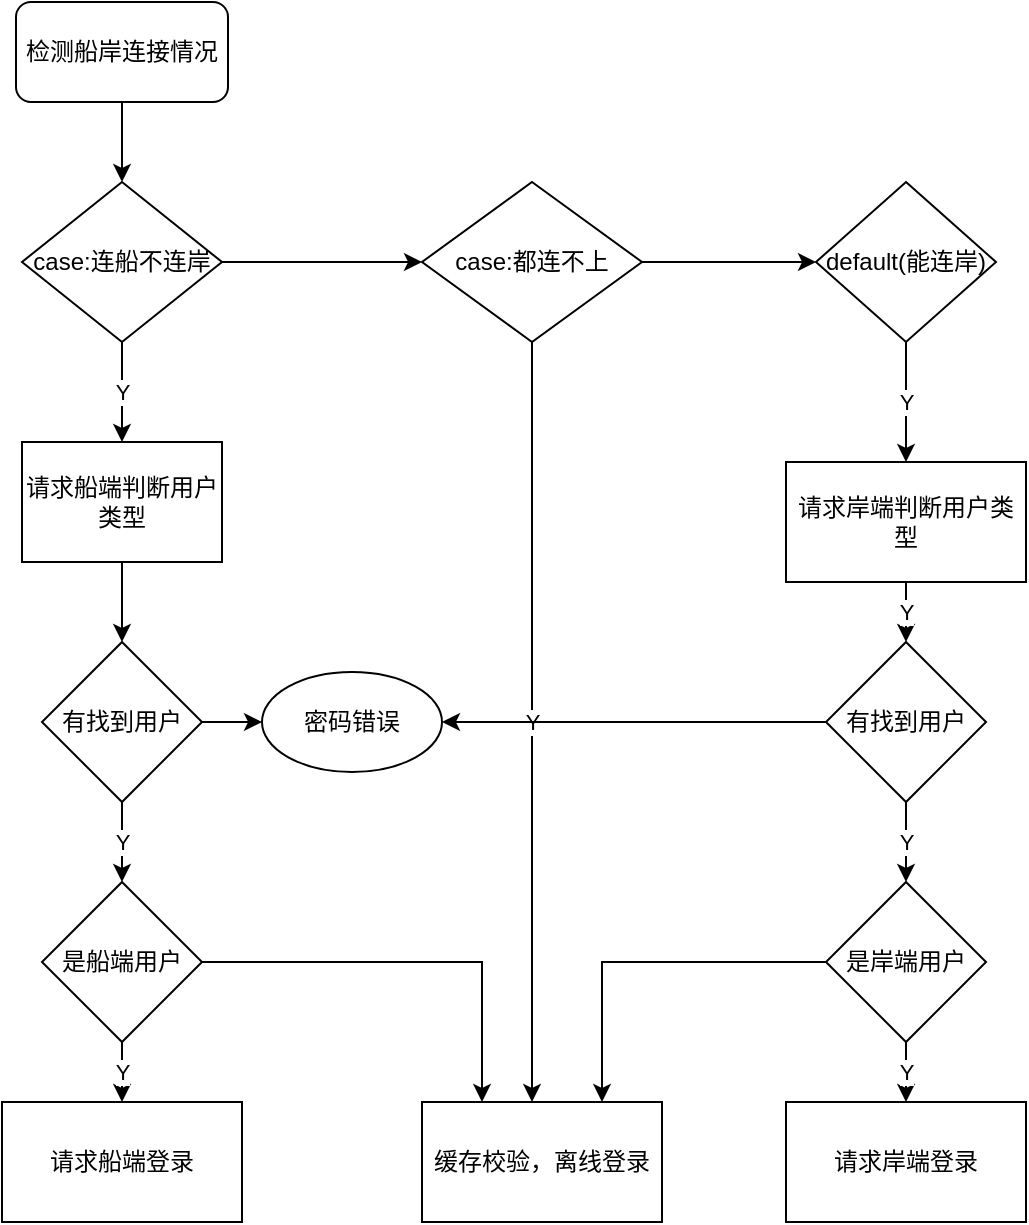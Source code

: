 <mxfile version="15.9.1" type="github">
  <diagram id="CRfr-3NjzyPq3J_ZaFha" name="Page-1">
    <mxGraphModel dx="1038" dy="1716" grid="1" gridSize="10" guides="1" tooltips="1" connect="1" arrows="1" fold="1" page="1" pageScale="1" pageWidth="827" pageHeight="1169" math="0" shadow="0">
      <root>
        <mxCell id="0" />
        <mxCell id="1" parent="0" />
        <mxCell id="58el3CB2n9Ru_PI74ucJ-8" style="edgeStyle=orthogonalEdgeStyle;rounded=0;orthogonalLoop=1;jettySize=auto;html=1;exitX=0.5;exitY=1;exitDx=0;exitDy=0;entryX=0.5;entryY=0;entryDx=0;entryDy=0;" edge="1" parent="1" source="58el3CB2n9Ru_PI74ucJ-2" target="58el3CB2n9Ru_PI74ucJ-3">
          <mxGeometry relative="1" as="geometry" />
        </mxCell>
        <mxCell id="58el3CB2n9Ru_PI74ucJ-2" value="检测船岸连接情况" style="rounded=1;whiteSpace=wrap;html=1;" vertex="1" parent="1">
          <mxGeometry x="167" y="-1110" width="106" height="50" as="geometry" />
        </mxCell>
        <mxCell id="58el3CB2n9Ru_PI74ucJ-6" style="edgeStyle=orthogonalEdgeStyle;rounded=0;orthogonalLoop=1;jettySize=auto;html=1;exitX=1;exitY=0.5;exitDx=0;exitDy=0;entryX=0;entryY=0.5;entryDx=0;entryDy=0;" edge="1" parent="1" source="58el3CB2n9Ru_PI74ucJ-3" target="58el3CB2n9Ru_PI74ucJ-4">
          <mxGeometry relative="1" as="geometry" />
        </mxCell>
        <mxCell id="58el3CB2n9Ru_PI74ucJ-9" value="Y&lt;br&gt;" style="edgeStyle=orthogonalEdgeStyle;rounded=0;orthogonalLoop=1;jettySize=auto;html=1;exitX=0.5;exitY=1;exitDx=0;exitDy=0;" edge="1" parent="1" source="58el3CB2n9Ru_PI74ucJ-3" target="58el3CB2n9Ru_PI74ucJ-10">
          <mxGeometry relative="1" as="geometry">
            <mxPoint x="220" y="-920" as="targetPoint" />
          </mxGeometry>
        </mxCell>
        <mxCell id="58el3CB2n9Ru_PI74ucJ-3" value="case:连船不连岸" style="rhombus;whiteSpace=wrap;html=1;" vertex="1" parent="1">
          <mxGeometry x="170" y="-1020" width="100" height="80" as="geometry" />
        </mxCell>
        <mxCell id="58el3CB2n9Ru_PI74ucJ-7" style="edgeStyle=orthogonalEdgeStyle;rounded=0;orthogonalLoop=1;jettySize=auto;html=1;exitX=1;exitY=0.5;exitDx=0;exitDy=0;entryX=0;entryY=0.5;entryDx=0;entryDy=0;" edge="1" parent="1" source="58el3CB2n9Ru_PI74ucJ-4" target="58el3CB2n9Ru_PI74ucJ-5">
          <mxGeometry relative="1" as="geometry" />
        </mxCell>
        <mxCell id="58el3CB2n9Ru_PI74ucJ-14" value="Y&lt;br&gt;" style="edgeStyle=orthogonalEdgeStyle;rounded=0;orthogonalLoop=1;jettySize=auto;html=1;exitX=0.5;exitY=1;exitDx=0;exitDy=0;" edge="1" parent="1" source="58el3CB2n9Ru_PI74ucJ-4" target="58el3CB2n9Ru_PI74ucJ-15">
          <mxGeometry relative="1" as="geometry">
            <mxPoint x="367" y="-920" as="targetPoint" />
            <Array as="points">
              <mxPoint x="425" y="-670" />
              <mxPoint x="425" y="-670" />
            </Array>
          </mxGeometry>
        </mxCell>
        <mxCell id="58el3CB2n9Ru_PI74ucJ-4" value="case:都连不上" style="rhombus;whiteSpace=wrap;html=1;" vertex="1" parent="1">
          <mxGeometry x="370" y="-1020" width="110" height="80" as="geometry" />
        </mxCell>
        <mxCell id="58el3CB2n9Ru_PI74ucJ-17" value="Y&lt;br&gt;" style="edgeStyle=orthogonalEdgeStyle;rounded=0;orthogonalLoop=1;jettySize=auto;html=1;" edge="1" parent="1" source="58el3CB2n9Ru_PI74ucJ-5" target="58el3CB2n9Ru_PI74ucJ-16">
          <mxGeometry relative="1" as="geometry" />
        </mxCell>
        <mxCell id="58el3CB2n9Ru_PI74ucJ-5" value="default(能连岸)" style="rhombus;whiteSpace=wrap;html=1;" vertex="1" parent="1">
          <mxGeometry x="567" y="-1020" width="90" height="80" as="geometry" />
        </mxCell>
        <mxCell id="58el3CB2n9Ru_PI74ucJ-12" style="edgeStyle=orthogonalEdgeStyle;rounded=0;orthogonalLoop=1;jettySize=auto;html=1;exitX=0.5;exitY=1;exitDx=0;exitDy=0;entryX=0.5;entryY=0;entryDx=0;entryDy=0;" edge="1" parent="1" source="58el3CB2n9Ru_PI74ucJ-10" target="58el3CB2n9Ru_PI74ucJ-11">
          <mxGeometry relative="1" as="geometry" />
        </mxCell>
        <mxCell id="58el3CB2n9Ru_PI74ucJ-10" value="请求船端判断用户类型" style="rounded=0;whiteSpace=wrap;html=1;" vertex="1" parent="1">
          <mxGeometry x="170" y="-890" width="100" height="60" as="geometry" />
        </mxCell>
        <mxCell id="58el3CB2n9Ru_PI74ucJ-13" value="Y" style="edgeStyle=orthogonalEdgeStyle;rounded=0;orthogonalLoop=1;jettySize=auto;html=1;exitX=0.5;exitY=1;exitDx=0;exitDy=0;entryX=0.5;entryY=0;entryDx=0;entryDy=0;" edge="1" parent="1" source="58el3CB2n9Ru_PI74ucJ-11" target="58el3CB2n9Ru_PI74ucJ-18">
          <mxGeometry relative="1" as="geometry">
            <mxPoint x="217" y="-720" as="targetPoint" />
          </mxGeometry>
        </mxCell>
        <mxCell id="58el3CB2n9Ru_PI74ucJ-34" style="edgeStyle=orthogonalEdgeStyle;rounded=0;orthogonalLoop=1;jettySize=auto;html=1;exitX=1;exitY=0.5;exitDx=0;exitDy=0;" edge="1" parent="1" source="58el3CB2n9Ru_PI74ucJ-11" target="58el3CB2n9Ru_PI74ucJ-25">
          <mxGeometry relative="1" as="geometry" />
        </mxCell>
        <mxCell id="58el3CB2n9Ru_PI74ucJ-11" value="有找到用户" style="rhombus;whiteSpace=wrap;html=1;" vertex="1" parent="1">
          <mxGeometry x="180" y="-790" width="80" height="80" as="geometry" />
        </mxCell>
        <mxCell id="58el3CB2n9Ru_PI74ucJ-15" value="缓存校验，离线登录" style="rounded=0;whiteSpace=wrap;html=1;" vertex="1" parent="1">
          <mxGeometry x="370" y="-560" width="120" height="60" as="geometry" />
        </mxCell>
        <mxCell id="58el3CB2n9Ru_PI74ucJ-28" value="Y" style="edgeStyle=orthogonalEdgeStyle;rounded=0;orthogonalLoop=1;jettySize=auto;html=1;" edge="1" parent="1" source="58el3CB2n9Ru_PI74ucJ-16" target="58el3CB2n9Ru_PI74ucJ-26">
          <mxGeometry relative="1" as="geometry" />
        </mxCell>
        <mxCell id="58el3CB2n9Ru_PI74ucJ-16" value="请求岸端判断用户类型" style="whiteSpace=wrap;html=1;" vertex="1" parent="1">
          <mxGeometry x="552" y="-880" width="120" height="60" as="geometry" />
        </mxCell>
        <mxCell id="58el3CB2n9Ru_PI74ucJ-22" value="Y" style="edgeStyle=orthogonalEdgeStyle;rounded=0;orthogonalLoop=1;jettySize=auto;html=1;exitX=0.5;exitY=1;exitDx=0;exitDy=0;entryX=0.5;entryY=0;entryDx=0;entryDy=0;" edge="1" parent="1" source="58el3CB2n9Ru_PI74ucJ-18" target="58el3CB2n9Ru_PI74ucJ-21">
          <mxGeometry relative="1" as="geometry" />
        </mxCell>
        <mxCell id="58el3CB2n9Ru_PI74ucJ-39" style="edgeStyle=orthogonalEdgeStyle;rounded=0;orthogonalLoop=1;jettySize=auto;html=1;exitX=1;exitY=0.5;exitDx=0;exitDy=0;entryX=0.25;entryY=0;entryDx=0;entryDy=0;" edge="1" parent="1" source="58el3CB2n9Ru_PI74ucJ-18" target="58el3CB2n9Ru_PI74ucJ-15">
          <mxGeometry relative="1" as="geometry" />
        </mxCell>
        <mxCell id="58el3CB2n9Ru_PI74ucJ-18" value="是船端用户" style="rhombus;whiteSpace=wrap;html=1;" vertex="1" parent="1">
          <mxGeometry x="180" y="-670" width="80" height="80" as="geometry" />
        </mxCell>
        <mxCell id="58el3CB2n9Ru_PI74ucJ-21" value="请求船端登录" style="rounded=0;whiteSpace=wrap;html=1;" vertex="1" parent="1">
          <mxGeometry x="160" y="-560" width="120" height="60" as="geometry" />
        </mxCell>
        <mxCell id="58el3CB2n9Ru_PI74ucJ-25" value="密码错误" style="ellipse;whiteSpace=wrap;html=1;" vertex="1" parent="1">
          <mxGeometry x="290" y="-775" width="90" height="50" as="geometry" />
        </mxCell>
        <mxCell id="58el3CB2n9Ru_PI74ucJ-32" value="Y" style="edgeStyle=orthogonalEdgeStyle;rounded=0;orthogonalLoop=1;jettySize=auto;html=1;exitX=0.5;exitY=1;exitDx=0;exitDy=0;entryX=0.5;entryY=0;entryDx=0;entryDy=0;" edge="1" parent="1" source="58el3CB2n9Ru_PI74ucJ-26" target="58el3CB2n9Ru_PI74ucJ-31">
          <mxGeometry relative="1" as="geometry" />
        </mxCell>
        <mxCell id="58el3CB2n9Ru_PI74ucJ-35" style="edgeStyle=orthogonalEdgeStyle;rounded=0;orthogonalLoop=1;jettySize=auto;html=1;exitX=0;exitY=0.5;exitDx=0;exitDy=0;entryX=1;entryY=0.5;entryDx=0;entryDy=0;" edge="1" parent="1" source="58el3CB2n9Ru_PI74ucJ-26" target="58el3CB2n9Ru_PI74ucJ-25">
          <mxGeometry relative="1" as="geometry" />
        </mxCell>
        <mxCell id="58el3CB2n9Ru_PI74ucJ-26" value="有找到用户" style="rhombus;whiteSpace=wrap;html=1;" vertex="1" parent="1">
          <mxGeometry x="572" y="-790" width="80" height="80" as="geometry" />
        </mxCell>
        <mxCell id="58el3CB2n9Ru_PI74ucJ-37" value="Y" style="edgeStyle=orthogonalEdgeStyle;rounded=0;orthogonalLoop=1;jettySize=auto;html=1;exitX=0.5;exitY=1;exitDx=0;exitDy=0;entryX=0.5;entryY=0;entryDx=0;entryDy=0;" edge="1" parent="1" source="58el3CB2n9Ru_PI74ucJ-31" target="58el3CB2n9Ru_PI74ucJ-36">
          <mxGeometry relative="1" as="geometry" />
        </mxCell>
        <mxCell id="58el3CB2n9Ru_PI74ucJ-40" style="edgeStyle=orthogonalEdgeStyle;rounded=0;orthogonalLoop=1;jettySize=auto;html=1;exitX=0;exitY=0.5;exitDx=0;exitDy=0;entryX=0.75;entryY=0;entryDx=0;entryDy=0;" edge="1" parent="1" source="58el3CB2n9Ru_PI74ucJ-31" target="58el3CB2n9Ru_PI74ucJ-15">
          <mxGeometry relative="1" as="geometry" />
        </mxCell>
        <mxCell id="58el3CB2n9Ru_PI74ucJ-31" value="是岸端用户" style="rhombus;whiteSpace=wrap;html=1;" vertex="1" parent="1">
          <mxGeometry x="572" y="-670" width="80" height="80" as="geometry" />
        </mxCell>
        <mxCell id="58el3CB2n9Ru_PI74ucJ-36" value="请求岸端登录" style="rounded=0;whiteSpace=wrap;html=1;" vertex="1" parent="1">
          <mxGeometry x="552" y="-560" width="120" height="60" as="geometry" />
        </mxCell>
      </root>
    </mxGraphModel>
  </diagram>
</mxfile>
